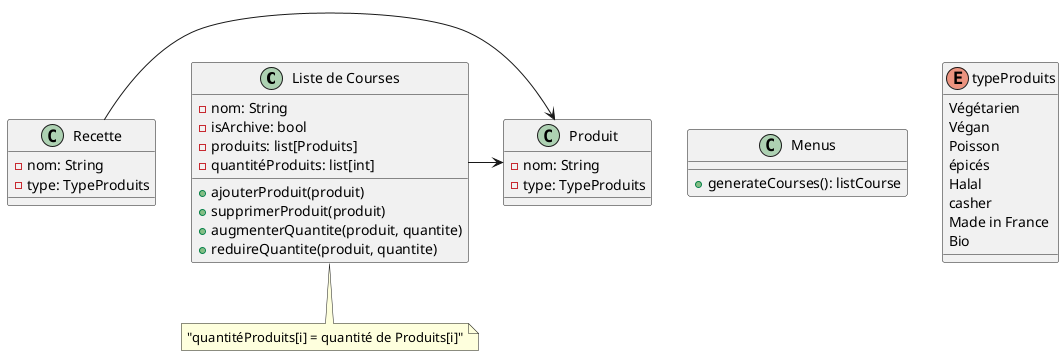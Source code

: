 @startuml
'https://plantuml.com/class-diagram

Class "Liste de Courses" as listCourse {
-nom: String
-isArchive: bool
-produits: list[Produits]
-quantitéProduits: list[int]

+ajouterProduit(produit)
+supprimerProduit(produit)
+augmenterQuantite(produit, quantite)
+reduireQuantite(produit, quantite)
}

note bottom of listCourse: "quantitéProduits[i] = quantité de Produits[i]"

Class Produit {
-nom: String
-type: TypeProduits
}

Class Menus {
+generateCourses(): listCourse
}
Class Recette {
-nom: String
-type: TypeProduits
}

enum typeProduits {
Végétarien
Végan
Poisson
épicés
Halal
casher
Made in France
Bio
}

Recette -> Produit
listCourse -> Produit
@enduml